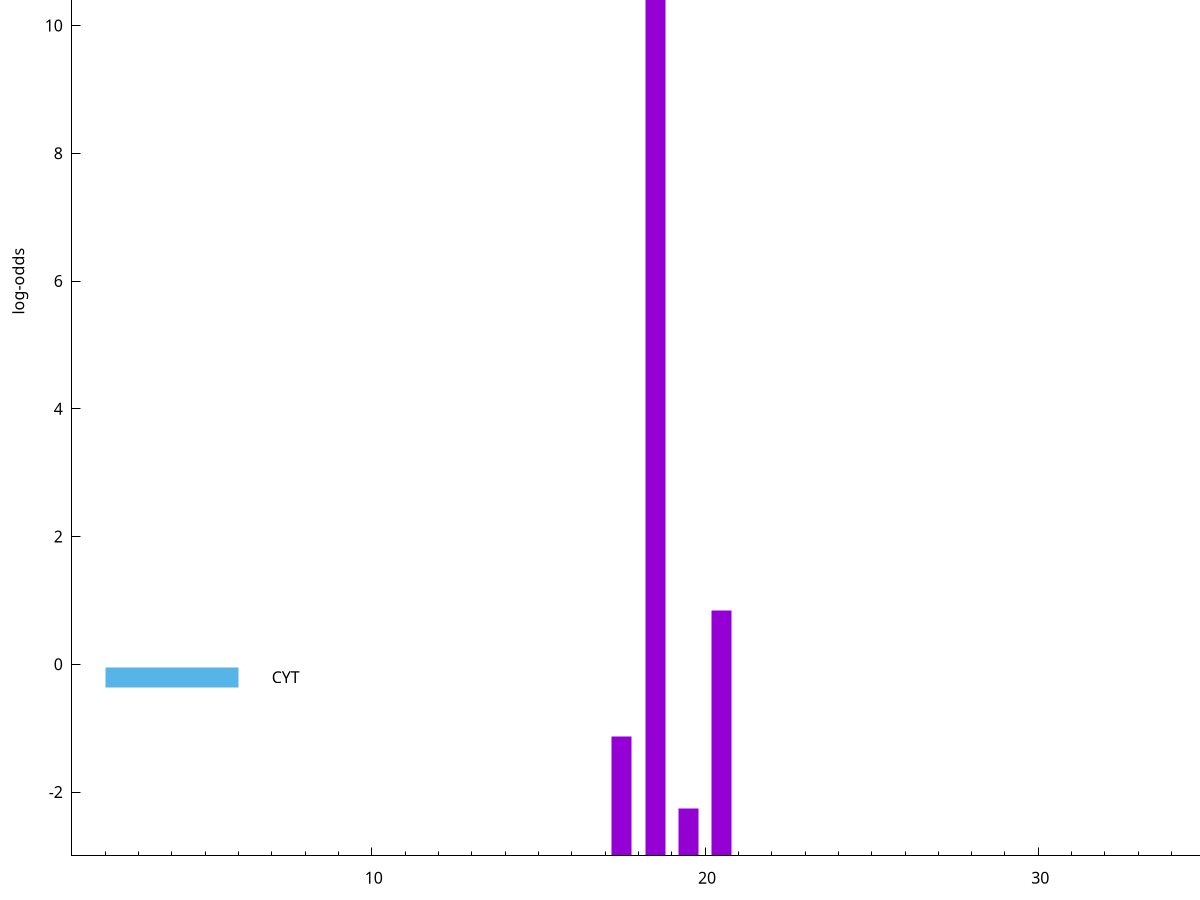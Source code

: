 set title "LipoP predictions for SRR4065641.gff"
set size 2., 1.4
set xrange [1:70] 
set mxtics 10
set yrange [-3:15]
set y2range [0:18]
set ylabel "log-odds"
set term postscript eps color solid "Helvetica" 30
set output "SRR4065641.gff32.eps"
set arrow from 2,10.9472 to 6,10.9472 nohead lt 1 lw 20
set label "SpI" at 7,10.9472
set arrow from 2,-0.200913 to 6,-0.200913 nohead lt 3 lw 20
set label "CYT" at 7,-0.200913
set arrow from 2,10.9472 to 6,10.9472 nohead lt 1 lw 20
set label "SpI" at 7,10.9472
# NOTE: The scores below are the log-odds scores with the threshold
# NOTE: subtracted (a hack to make gnuplot make the histogram all
# NOTE: look nice).
plot "-" axes x1y2 title "" with impulses lt 1 lw 20
18.500000 13.945100
20.500000 3.836053
17.500000 1.872440
19.500000 0.737360
e
exit
